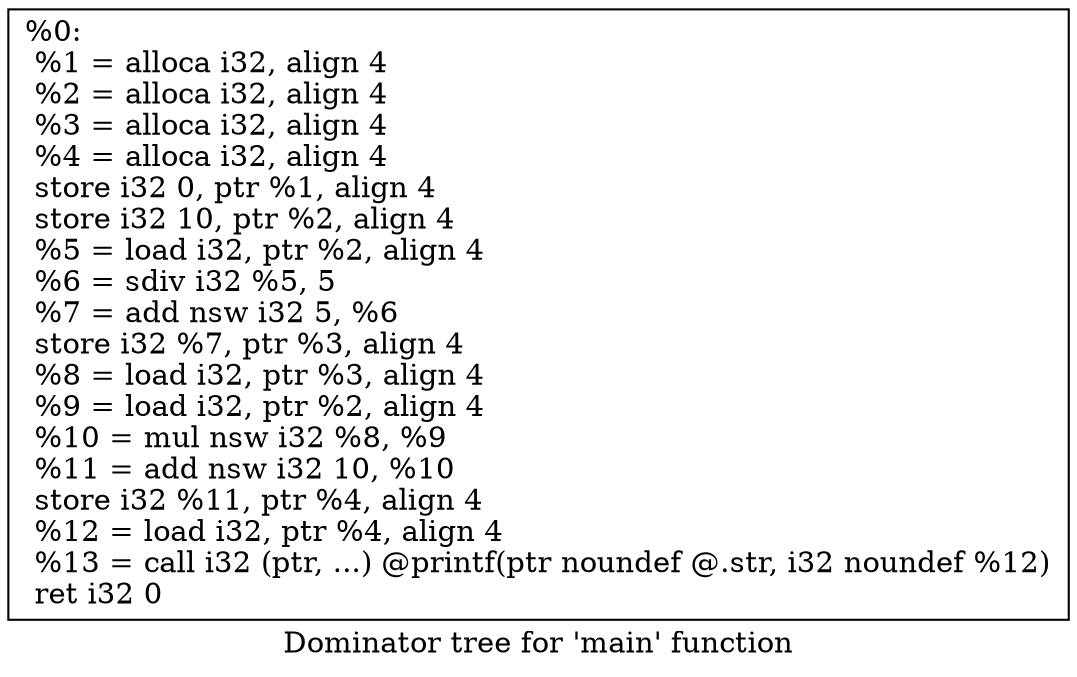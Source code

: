 digraph "Dominator tree for 'main' function" {
	label="Dominator tree for 'main' function";

	Node0x56060d352cd0 [shape=record,label="{%0:\l  %1 = alloca i32, align 4\l  %2 = alloca i32, align 4\l  %3 = alloca i32, align 4\l  %4 = alloca i32, align 4\l  store i32 0, ptr %1, align 4\l  store i32 10, ptr %2, align 4\l  %5 = load i32, ptr %2, align 4\l  %6 = sdiv i32 %5, 5\l  %7 = add nsw i32 5, %6\l  store i32 %7, ptr %3, align 4\l  %8 = load i32, ptr %3, align 4\l  %9 = load i32, ptr %2, align 4\l  %10 = mul nsw i32 %8, %9\l  %11 = add nsw i32 10, %10\l  store i32 %11, ptr %4, align 4\l  %12 = load i32, ptr %4, align 4\l  %13 = call i32 (ptr, ...) @printf(ptr noundef @.str, i32 noundef %12)\l  ret i32 0\l}"];
}
